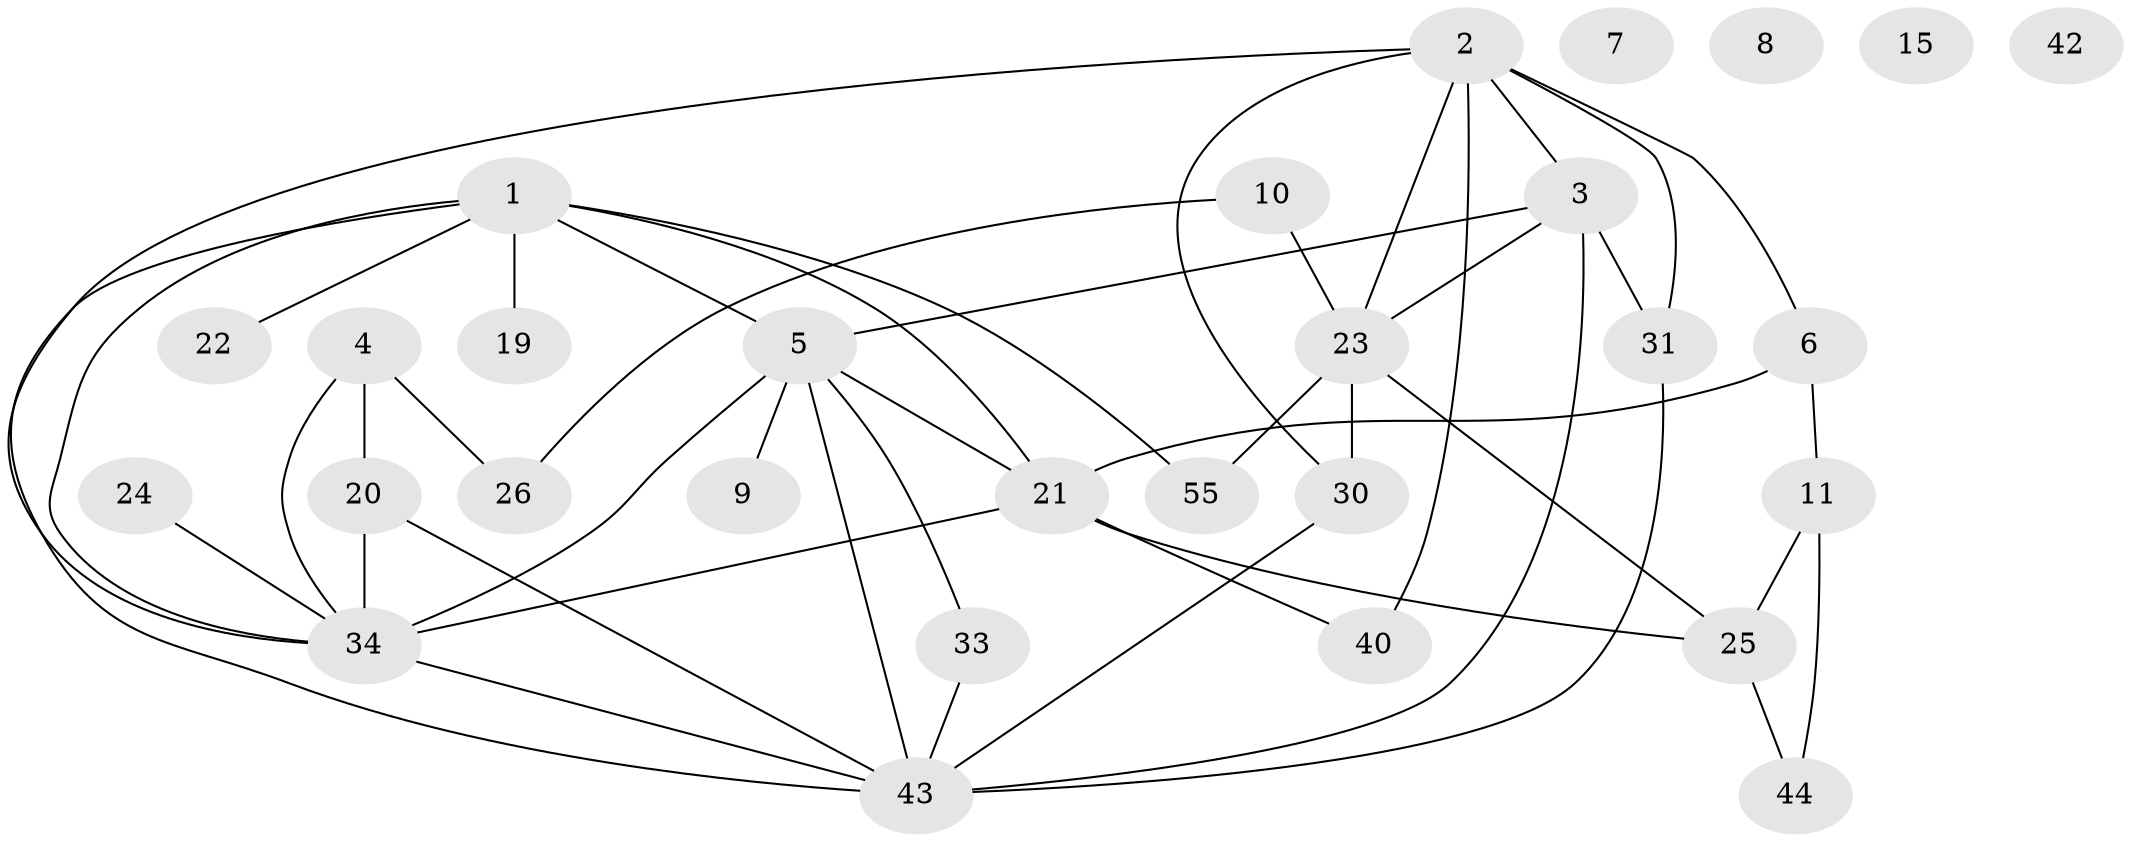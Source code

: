 // original degree distribution, {3: 0.3559322033898305, 2: 0.22033898305084745, 1: 0.13559322033898305, 0: 0.06779661016949153, 6: 0.06779661016949153, 4: 0.1016949152542373, 5: 0.05084745762711865}
// Generated by graph-tools (version 1.1) at 2025/13/03/09/25 04:13:11]
// undirected, 29 vertices, 46 edges
graph export_dot {
graph [start="1"]
  node [color=gray90,style=filled];
  1 [super="+13+14"];
  2 [super="+29"];
  3 [super="+51+59+12"];
  4 [super="+32"];
  5 [super="+37"];
  6;
  7;
  8;
  9;
  10 [super="+18+45"];
  11 [super="+16"];
  15;
  19;
  20;
  21;
  22 [super="+28"];
  23 [super="+50+35"];
  24;
  25 [super="+56+27"];
  26;
  30;
  31;
  33;
  34 [super="+46"];
  40;
  42;
  43 [super="+48+53"];
  44 [super="+58"];
  55 [super="+57"];
  1 -- 19;
  1 -- 55;
  1 -- 43;
  1 -- 34;
  1 -- 21;
  1 -- 5;
  1 -- 22;
  2 -- 30;
  2 -- 23;
  2 -- 34;
  2 -- 6;
  2 -- 40;
  2 -- 31;
  2 -- 3;
  3 -- 23;
  3 -- 43;
  3 -- 5;
  3 -- 31;
  4 -- 20;
  4 -- 26;
  4 -- 34;
  5 -- 34 [weight=2];
  5 -- 33;
  5 -- 21;
  5 -- 9;
  5 -- 43;
  6 -- 21;
  6 -- 11;
  10 -- 23 [weight=2];
  10 -- 26;
  11 -- 25 [weight=2];
  11 -- 44;
  20 -- 34;
  20 -- 43;
  21 -- 40;
  21 -- 25;
  21 -- 34;
  23 -- 25;
  23 -- 30;
  23 -- 55;
  24 -- 34;
  25 -- 44;
  30 -- 43;
  31 -- 43;
  33 -- 43;
  34 -- 43;
}
